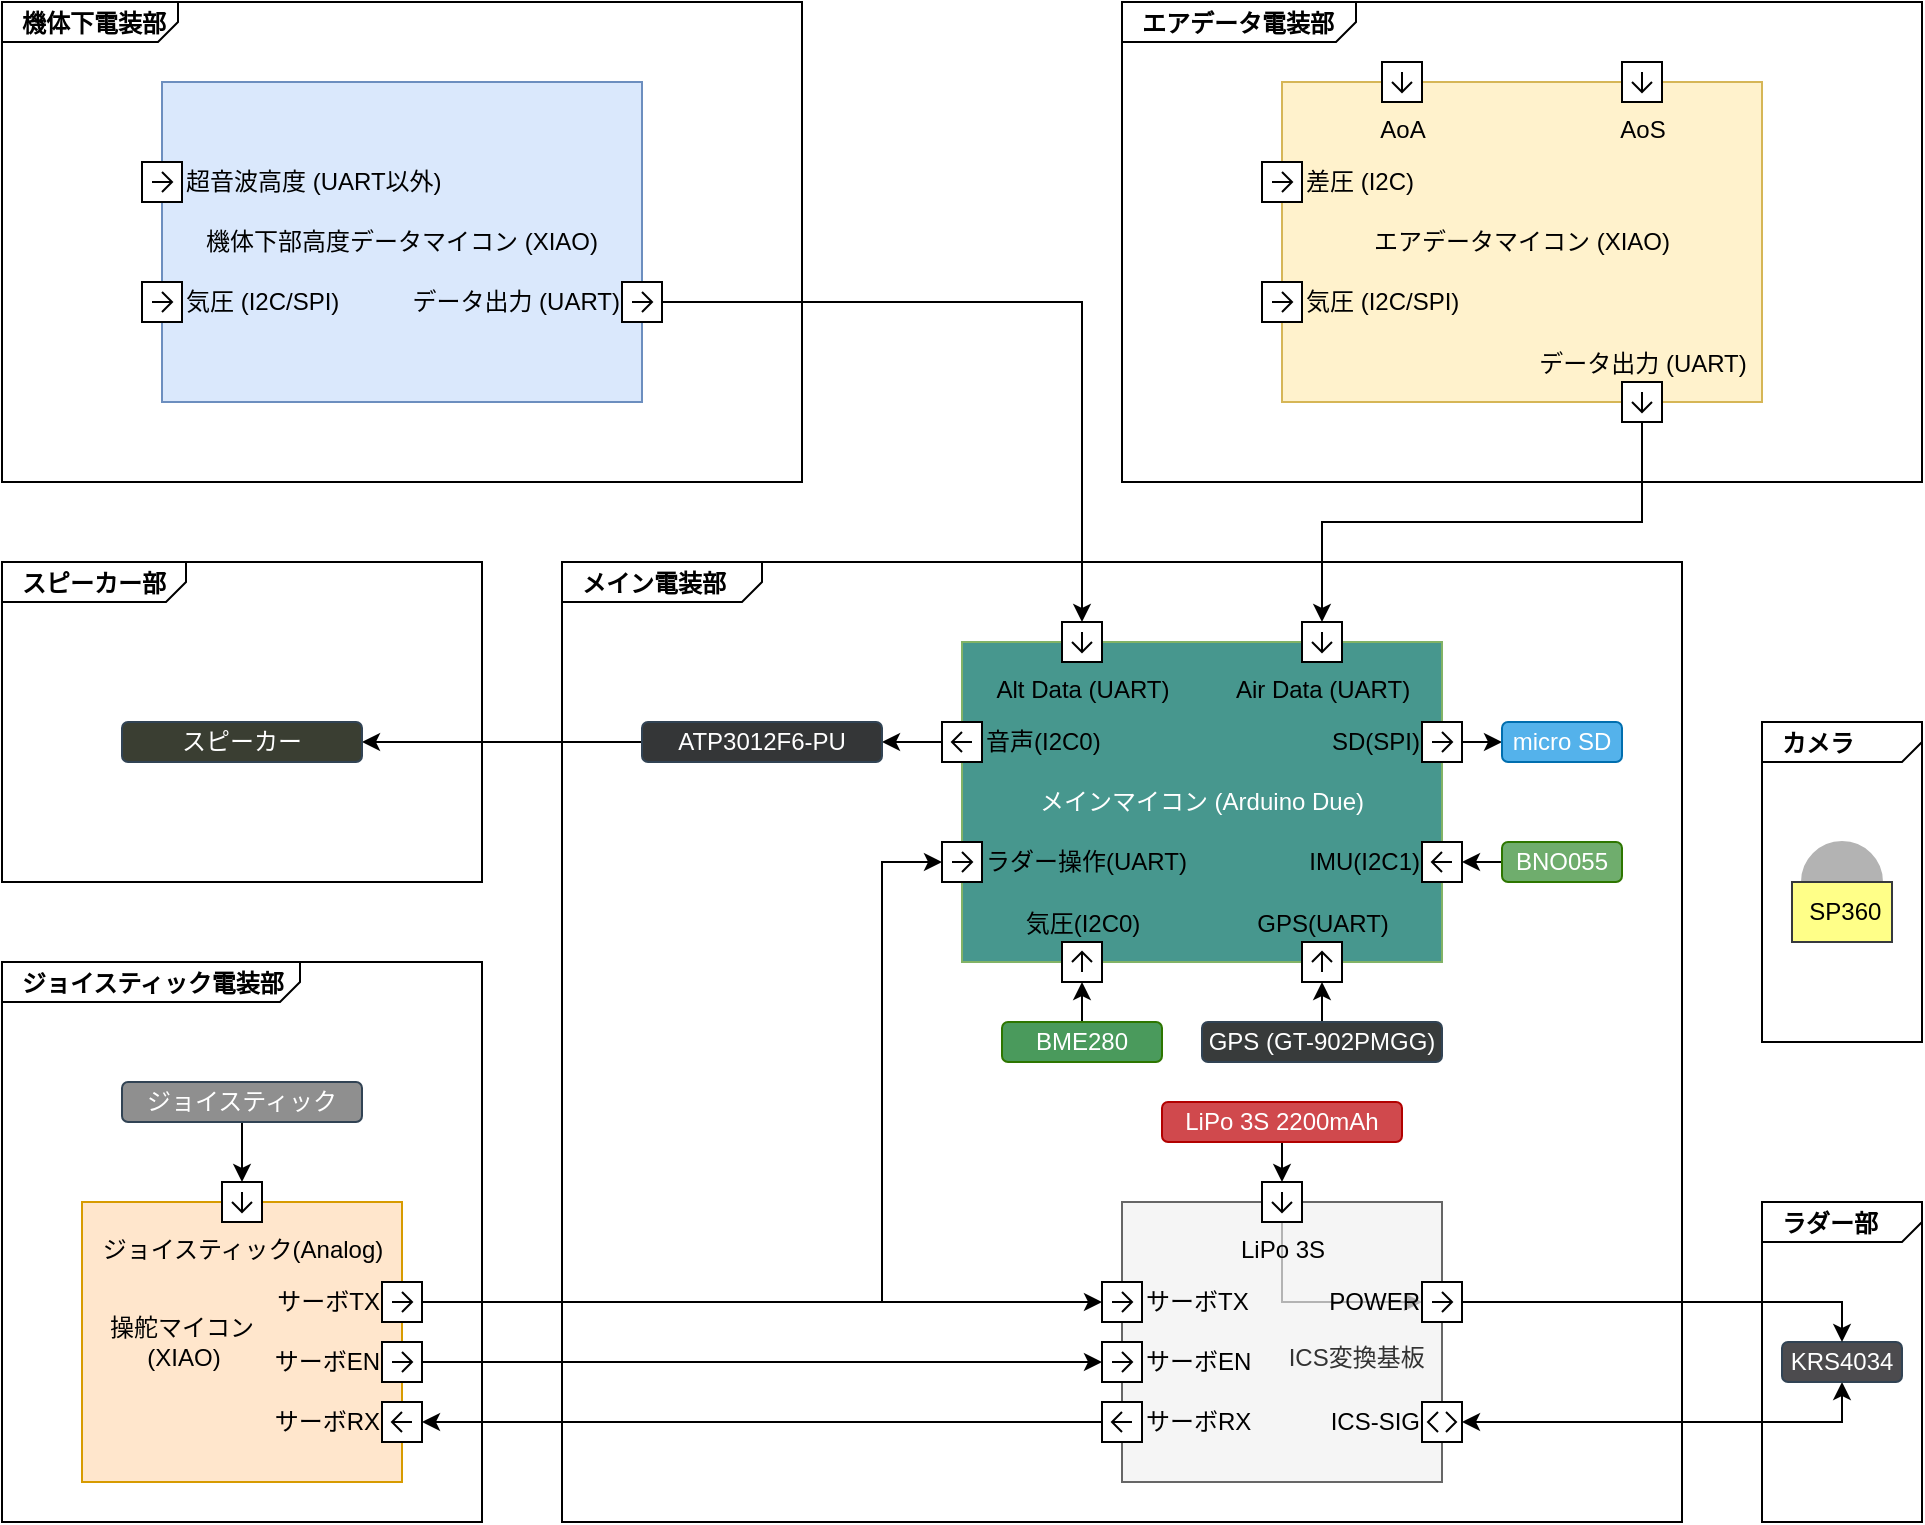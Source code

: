 <mxfile version="20.3.0" type="device"><diagram name="Page-1" id="b5b7bab2-c9e2-2cf4-8b2a-24fd1a2a6d21"><mxGraphModel dx="551" dy="1221" grid="1" gridSize="10" guides="1" tooltips="1" connect="1" arrows="1" fold="1" page="1" pageScale="1" pageWidth="827" pageHeight="1169" background="none" math="0" shadow="0"><root><mxCell id="0"/><mxCell id="1" parent="0"/><mxCell id="nTul7E7G8EDoIA5eJWGi-176" value="&lt;p style=&quot;margin:0px;margin-top:4px;margin-left:10px;text-align:left;&quot;&gt;&lt;b&gt;ラダー部&lt;/b&gt;&lt;br&gt;&lt;/p&gt;" style="html=1;shape=mxgraph.sysml.package;html=1;overflow=fill;whiteSpace=wrap;labelX=117;" parent="1" vertex="1"><mxGeometry x="1760" y="640" width="80" height="160" as="geometry"/></mxCell><mxCell id="nTul7E7G8EDoIA5eJWGi-175" value="&lt;p style=&quot;margin:0px;margin-top:4px;margin-left:10px;text-align:left;&quot;&gt;&lt;b&gt;エアデータ電装部&lt;/b&gt;&lt;br&gt;&lt;/p&gt;" style="html=1;shape=mxgraph.sysml.package;html=1;overflow=fill;whiteSpace=wrap;labelX=117;" parent="1" vertex="1"><mxGeometry x="1440" y="40" width="400" height="240" as="geometry"/></mxCell><mxCell id="nTul7E7G8EDoIA5eJWGi-174" value="&lt;p style=&quot;margin:0px;margin-top:4px;margin-left:10px;text-align:left;&quot;&gt;&lt;b&gt;機体下電装部&lt;/b&gt;&lt;br&gt;&lt;/p&gt;" style="html=1;shape=mxgraph.sysml.package;html=1;overflow=fill;whiteSpace=wrap;labelX=88.6;" parent="1" vertex="1"><mxGeometry x="880" y="40" width="400" height="240" as="geometry"/></mxCell><mxCell id="nTul7E7G8EDoIA5eJWGi-172" value="&lt;p style=&quot;margin:0px;margin-top:4px;margin-left:10px;text-align:left;&quot;&gt;&lt;b&gt;ジョイスティック電装部&lt;/b&gt;&lt;br&gt;&lt;/p&gt;" style="html=1;shape=mxgraph.sysml.package;html=1;overflow=fill;whiteSpace=wrap;labelX=149;" parent="1" vertex="1"><mxGeometry x="880" y="520" width="240" height="280" as="geometry"/></mxCell><mxCell id="nTul7E7G8EDoIA5eJWGi-171" value="&lt;p style=&quot;margin:0px;margin-top:4px;margin-left:10px;text-align:left;&quot;&gt;&lt;b&gt;スピーカー部&lt;/b&gt;&lt;br&gt;&lt;/p&gt;" style="html=1;shape=mxgraph.sysml.package;html=1;overflow=fill;whiteSpace=wrap;labelX=92.2;" parent="1" vertex="1"><mxGeometry x="880" y="320" width="240" height="160" as="geometry"/></mxCell><mxCell id="nTul7E7G8EDoIA5eJWGi-167" value="" style="group" parent="1" connectable="0" vertex="1"><mxGeometry x="920" y="640" width="160" height="140" as="geometry"/></mxCell><mxCell id="nTul7E7G8EDoIA5eJWGi-1" value="　操舵マイコン&#10;　  　(XIAO)" style="whiteSpace=wrap;align=left;fillColor=#ffe6cc;strokeColor=#d79b00;" parent="nTul7E7G8EDoIA5eJWGi-167" vertex="1"><mxGeometry width="160" height="140" as="geometry"/></mxCell><mxCell id="nTul7E7G8EDoIA5eJWGi-2" value="&lt;span style=&quot;&quot;&gt;ジョイスティック(Analog)&lt;/span&gt;" style="html=1;shape=mxgraph.sysml.port;html=1;resizable=0;sysMLPortType=flowS;labelPosition=center;verticalLabelPosition=bottom;align=center;verticalAlign=top;" parent="nTul7E7G8EDoIA5eJWGi-1" vertex="1"><mxGeometry width="20" height="20" relative="1" as="geometry"><mxPoint x="70" y="-10" as="offset"/></mxGeometry></mxCell><mxCell id="nTul7E7G8EDoIA5eJWGi-5" value="サーボTX" style="html=1;shape=mxgraph.sysml.port;html=1;resizable=0;sysMLPortType=flowE;labelPosition=left;verticalLabelPosition=middle;align=right;verticalAlign=middle;fillOpacity=100;" parent="nTul7E7G8EDoIA5eJWGi-1" vertex="1"><mxGeometry x="1" width="20" height="20" relative="1" as="geometry"><mxPoint x="-10" y="40" as="offset"/></mxGeometry></mxCell><mxCell id="nTul7E7G8EDoIA5eJWGi-6" value="サーボRX" style="html=1;shape=mxgraph.sysml.port;html=1;resizable=0;sysMLPortType=flowW;labelPosition=left;verticalLabelPosition=middle;align=right;verticalAlign=middle;" parent="nTul7E7G8EDoIA5eJWGi-1" vertex="1"><mxGeometry x="1" y="1" width="20" height="20" relative="1" as="geometry"><mxPoint x="-10" y="-40" as="offset"/></mxGeometry></mxCell><mxCell id="nTul7E7G8EDoIA5eJWGi-10" style="edgeStyle=orthogonalEdgeStyle;rounded=0;orthogonalLoop=1;jettySize=auto;html=1;exitX=1;exitY=0.5;exitDx=0;exitDy=0;exitPerimeter=0;entryX=0;entryY=0.5;entryDx=0;entryDy=0;entryPerimeter=0;" parent="nTul7E7G8EDoIA5eJWGi-1" source="nTul7E7G8EDoIA5eJWGi-5" edge="1"><mxGeometry relative="1" as="geometry"/></mxCell><mxCell id="nTul7E7G8EDoIA5eJWGi-11" style="edgeStyle=orthogonalEdgeStyle;rounded=0;orthogonalLoop=1;jettySize=auto;html=1;exitX=1;exitY=0.5;exitDx=0;exitDy=0;exitPerimeter=0;entryX=0;entryY=0.5;entryDx=0;entryDy=0;entryPerimeter=0;" parent="nTul7E7G8EDoIA5eJWGi-1" source="nTul7E7G8EDoIA5eJWGi-6" edge="1"><mxGeometry relative="1" as="geometry"/></mxCell><mxCell id="nTul7E7G8EDoIA5eJWGi-12" style="edgeStyle=orthogonalEdgeStyle;rounded=0;orthogonalLoop=1;jettySize=auto;html=1;exitX=1;exitY=0.5;exitDx=0;exitDy=0;exitPerimeter=0;entryX=0;entryY=0.5;entryDx=0;entryDy=0;entryPerimeter=0;" parent="nTul7E7G8EDoIA5eJWGi-1" source="nTul7E7G8EDoIA5eJWGi-6" edge="1"><mxGeometry relative="1" as="geometry"/></mxCell><mxCell id="nTul7E7G8EDoIA5eJWGi-13" value="&lt;p style=&quot;margin:0px;margin-top:4px;margin-left:10px;text-align:left;&quot;&gt;&lt;b&gt;メイン電装部&lt;/b&gt;&lt;/p&gt;" style="html=1;shape=mxgraph.sysml.package;labelX=100;align=left;spacingLeft=10;html=1;overflow=fill;whiteSpace=wrap;recursiveResize=0;" parent="1" vertex="1"><mxGeometry x="1160" y="320" width="560" height="480" as="geometry"/></mxCell><mxCell id="nTul7E7G8EDoIA5eJWGi-28" value="メインマイコン (Arduino Due)" style="whiteSpace=wrap;align=center;fillColor=#47978e;strokeColor=#82b366;fontColor=#FFFFFF;" parent="1" vertex="1"><mxGeometry x="1360" y="360" width="240" height="160" as="geometry"/></mxCell><mxCell id="nTul7E7G8EDoIA5eJWGi-29" value="&lt;span style=&quot;text-align: left;&quot;&gt;Alt Data (UART)&lt;/span&gt;" style="html=1;shape=mxgraph.sysml.port;html=1;resizable=0;sysMLPortType=flowS;labelPosition=center;verticalLabelPosition=bottom;align=center;verticalAlign=top;" parent="nTul7E7G8EDoIA5eJWGi-28" vertex="1"><mxGeometry width="20" height="20" relative="1" as="geometry"><mxPoint x="50" y="-10" as="offset"/></mxGeometry></mxCell><mxCell id="nTul7E7G8EDoIA5eJWGi-30" value="Air Data (UART)" style="html=1;shape=mxgraph.sysml.port;html=1;resizable=0;sysMLPortType=flowS;labelPosition=center;verticalLabelPosition=bottom;align=center;verticalAlign=top;" parent="nTul7E7G8EDoIA5eJWGi-28" vertex="1"><mxGeometry x="1" width="20" height="20" relative="1" as="geometry"><mxPoint x="-70" y="-10" as="offset"/></mxGeometry></mxCell><mxCell id="nTul7E7G8EDoIA5eJWGi-31" value="音声(I2C0)" style="html=1;shape=mxgraph.sysml.port;html=1;resizable=0;sysMLPortType=flowW;labelPosition=right;verticalLabelPosition=middle;align=left;verticalAlign=middle;" parent="nTul7E7G8EDoIA5eJWGi-28" vertex="1"><mxGeometry width="20" height="20" relative="1" as="geometry"><mxPoint x="-10" y="40" as="offset"/></mxGeometry></mxCell><mxCell id="nTul7E7G8EDoIA5eJWGi-159" style="edgeStyle=orthogonalEdgeStyle;rounded=0;orthogonalLoop=1;jettySize=auto;html=1;exitX=0;exitY=0.5;exitDx=0;exitDy=0;exitPerimeter=0;entryX=1;entryY=0.5;entryDx=0;entryDy=0;strokeColor=#000000;fontColor=#CCCCCC;" parent="nTul7E7G8EDoIA5eJWGi-28" source="nTul7E7G8EDoIA5eJWGi-31" target="nTul7E7G8EDoIA5eJWGi-145" edge="1"><mxGeometry relative="1" as="geometry"/></mxCell><mxCell id="nTul7E7G8EDoIA5eJWGi-158" style="edgeStyle=orthogonalEdgeStyle;rounded=0;orthogonalLoop=1;jettySize=auto;html=1;exitX=1;exitY=0.5;exitDx=0;exitDy=0;exitPerimeter=0;entryX=0;entryY=0.5;entryDx=0;entryDy=0;strokeColor=#000000;fontColor=#CCCCCC;" parent="nTul7E7G8EDoIA5eJWGi-28" source="nTul7E7G8EDoIA5eJWGi-33" target="nTul7E7G8EDoIA5eJWGi-143" edge="1"><mxGeometry relative="1" as="geometry"/></mxCell><mxCell id="nTul7E7G8EDoIA5eJWGi-32" value="ラダー操作(UART)" style="html=1;shape=mxgraph.sysml.port;html=1;resizable=0;sysMLPortType=flowE;labelPosition=right;verticalLabelPosition=middle;align=left;verticalAlign=middle;" parent="nTul7E7G8EDoIA5eJWGi-28" vertex="1"><mxGeometry y="1" width="20" height="20" relative="1" as="geometry"><mxPoint x="-10" y="-60" as="offset"/></mxGeometry></mxCell><mxCell id="nTul7E7G8EDoIA5eJWGi-33" value="SD(SPI)" style="html=1;shape=mxgraph.sysml.port;html=1;resizable=0;sysMLPortType=flowE;labelPosition=left;verticalLabelPosition=middle;align=right;verticalAlign=middle;fillOpacity=100;" parent="nTul7E7G8EDoIA5eJWGi-28" vertex="1"><mxGeometry x="1" width="20" height="20" relative="1" as="geometry"><mxPoint x="-10" y="40" as="offset"/></mxGeometry></mxCell><mxCell id="nTul7E7G8EDoIA5eJWGi-34" value="&lt;span style=&quot;text-align: center;&quot;&gt;IMU(I2C1)&lt;/span&gt;" style="html=1;shape=mxgraph.sysml.port;html=1;resizable=0;sysMLPortType=flowW;labelPosition=left;verticalLabelPosition=middle;align=right;verticalAlign=middle;" parent="nTul7E7G8EDoIA5eJWGi-28" vertex="1"><mxGeometry x="1" y="1" width="20" height="20" relative="1" as="geometry"><mxPoint x="-10" y="-60" as="offset"/></mxGeometry></mxCell><mxCell id="nTul7E7G8EDoIA5eJWGi-35" value="気圧(I2C0)" style="html=1;shape=mxgraph.sysml.port;html=1;resizable=0;sysMLPortType=flowW;labelPosition=center;verticalLabelPosition=top;align=center;verticalAlign=bottom;direction=south;" parent="nTul7E7G8EDoIA5eJWGi-28" vertex="1"><mxGeometry y="1" width="20" height="20" relative="1" as="geometry"><mxPoint x="50" y="-10" as="offset"/></mxGeometry></mxCell><mxCell id="nTul7E7G8EDoIA5eJWGi-36" value="GPS(UART)" style="html=1;shape=mxgraph.sysml.port;html=1;resizable=0;sysMLPortType=flowN;labelPosition=center;verticalLabelPosition=top;align=center;verticalAlign=bottom;" parent="nTul7E7G8EDoIA5eJWGi-28" vertex="1"><mxGeometry x="1" y="1" width="20" height="20" relative="1" as="geometry"><mxPoint x="-70" y="-10" as="offset"/></mxGeometry></mxCell><mxCell id="nTul7E7G8EDoIA5eJWGi-38" value="エアデータマイコン (XIAO)" style="whiteSpace=wrap;align=center;fillColor=#fff2cc;strokeColor=#d6b656;" parent="1" vertex="1"><mxGeometry x="1520" y="80" width="240" height="160" as="geometry"/></mxCell><mxCell id="nTul7E7G8EDoIA5eJWGi-39" value="AoA" style="html=1;shape=mxgraph.sysml.port;html=1;resizable=0;sysMLPortType=flowS;labelPosition=center;verticalLabelPosition=bottom;align=center;verticalAlign=top;" parent="nTul7E7G8EDoIA5eJWGi-38" vertex="1"><mxGeometry width="20" height="20" relative="1" as="geometry"><mxPoint x="50" y="-10" as="offset"/></mxGeometry></mxCell><mxCell id="nTul7E7G8EDoIA5eJWGi-40" value="AoS" style="html=1;shape=mxgraph.sysml.port;html=1;resizable=0;sysMLPortType=flowS;labelPosition=center;verticalLabelPosition=bottom;align=center;verticalAlign=top;" parent="nTul7E7G8EDoIA5eJWGi-38" vertex="1"><mxGeometry x="1" width="20" height="20" relative="1" as="geometry"><mxPoint x="-70" y="-10" as="offset"/></mxGeometry></mxCell><mxCell id="nTul7E7G8EDoIA5eJWGi-41" value="&lt;span style=&quot;text-align: center;&quot;&gt;差圧 (I2C)&lt;/span&gt;" style="html=1;shape=mxgraph.sysml.port;html=1;resizable=0;sysMLPortType=flowE;labelPosition=right;verticalLabelPosition=middle;align=left;verticalAlign=middle;" parent="nTul7E7G8EDoIA5eJWGi-38" vertex="1"><mxGeometry width="20" height="20" relative="1" as="geometry"><mxPoint x="-10" y="40" as="offset"/></mxGeometry></mxCell><mxCell id="nTul7E7G8EDoIA5eJWGi-42" value="気圧 (I2C/SPI)" style="html=1;shape=mxgraph.sysml.port;html=1;resizable=0;sysMLPortType=flowE;labelPosition=right;verticalLabelPosition=middle;align=left;verticalAlign=middle;" parent="nTul7E7G8EDoIA5eJWGi-38" vertex="1"><mxGeometry y="1" width="20" height="20" relative="1" as="geometry"><mxPoint x="-10" y="-60" as="offset"/></mxGeometry></mxCell><mxCell id="nTul7E7G8EDoIA5eJWGi-46" value="データ出力 (UART)" style="html=1;shape=mxgraph.sysml.port;html=1;resizable=0;sysMLPortType=flowS;labelPosition=center;verticalLabelPosition=top;align=center;verticalAlign=bottom;" parent="nTul7E7G8EDoIA5eJWGi-38" vertex="1"><mxGeometry x="1" y="1" width="20" height="20" relative="1" as="geometry"><mxPoint x="-70" y="-10" as="offset"/></mxGeometry></mxCell><mxCell id="nTul7E7G8EDoIA5eJWGi-182" style="edgeStyle=orthogonalEdgeStyle;rounded=0;orthogonalLoop=1;jettySize=auto;html=1;exitX=0.5;exitY=1;exitDx=0;exitDy=0;exitPerimeter=0;entryX=0.5;entryY=0;entryDx=0;entryDy=0;entryPerimeter=0;strokeColor=#000000;fontColor=#CCCCCC;startArrow=none;startFill=0;" parent="nTul7E7G8EDoIA5eJWGi-38" source="nTul7E7G8EDoIA5eJWGi-46" target="nTul7E7G8EDoIA5eJWGi-30" edge="1"><mxGeometry relative="1" as="geometry"/></mxCell><mxCell id="nTul7E7G8EDoIA5eJWGi-72" value="機体下部高度データマイコン (XIAO)" style="whiteSpace=wrap;align=center;fillColor=#dae8fc;strokeColor=#6c8ebf;" parent="1" vertex="1"><mxGeometry x="960" y="80" width="240" height="160" as="geometry"/></mxCell><mxCell id="nTul7E7G8EDoIA5eJWGi-75" value="&lt;span style=&quot;text-align: center;&quot;&gt;超音波高度 (UART以外)&lt;/span&gt;" style="html=1;shape=mxgraph.sysml.port;html=1;resizable=0;sysMLPortType=flowE;labelPosition=right;verticalLabelPosition=middle;align=left;verticalAlign=middle;" parent="nTul7E7G8EDoIA5eJWGi-72" vertex="1"><mxGeometry width="20" height="20" relative="1" as="geometry"><mxPoint x="-10" y="40" as="offset"/></mxGeometry></mxCell><mxCell id="nTul7E7G8EDoIA5eJWGi-76" value="気圧 (I2C/SPI)" style="html=1;shape=mxgraph.sysml.port;html=1;resizable=0;sysMLPortType=flowE;labelPosition=right;verticalLabelPosition=middle;align=left;verticalAlign=middle;" parent="nTul7E7G8EDoIA5eJWGi-72" vertex="1"><mxGeometry y="1" width="20" height="20" relative="1" as="geometry"><mxPoint x="-10" y="-60" as="offset"/></mxGeometry></mxCell><mxCell id="nTul7E7G8EDoIA5eJWGi-78" value="&lt;div style=&quot;text-align: center;&quot;&gt;データ出力 (UART)&lt;/div&gt;" style="html=1;shape=mxgraph.sysml.port;html=1;resizable=0;sysMLPortType=flowE;labelPosition=left;verticalLabelPosition=middle;align=right;verticalAlign=middle;" parent="nTul7E7G8EDoIA5eJWGi-72" vertex="1"><mxGeometry x="1" y="1" width="20" height="20" relative="1" as="geometry"><mxPoint x="-10" y="-60" as="offset"/></mxGeometry></mxCell><mxCell id="nTul7E7G8EDoIA5eJWGi-81" style="edgeStyle=orthogonalEdgeStyle;rounded=0;orthogonalLoop=1;jettySize=auto;html=1;exitX=1;exitY=0.5;exitDx=0;exitDy=0;exitPerimeter=0;entryX=0.5;entryY=1;entryDx=0;entryDy=0;entryPerimeter=0;" parent="nTul7E7G8EDoIA5eJWGi-72" source="nTul7E7G8EDoIA5eJWGi-78" edge="1"><mxGeometry relative="1" as="geometry"/></mxCell><mxCell id="nTul7E7G8EDoIA5eJWGi-179" style="edgeStyle=orthogonalEdgeStyle;rounded=0;orthogonalLoop=1;jettySize=auto;html=1;exitX=1;exitY=0.5;exitDx=0;exitDy=0;exitPerimeter=0;entryX=0.5;entryY=0;entryDx=0;entryDy=0;entryPerimeter=0;strokeColor=#000000;fontColor=#CCCCCC;" parent="nTul7E7G8EDoIA5eJWGi-72" source="nTul7E7G8EDoIA5eJWGi-78" target="nTul7E7G8EDoIA5eJWGi-29" edge="1"><mxGeometry relative="1" as="geometry"/></mxCell><mxCell id="nTul7E7G8EDoIA5eJWGi-136" style="edgeStyle=orthogonalEdgeStyle;rounded=0;orthogonalLoop=1;jettySize=auto;html=1;exitX=0.5;exitY=1;exitDx=0;exitDy=0;entryX=0.5;entryY=0;entryDx=0;entryDy=0;entryPerimeter=0;fontColor=#CCCCCC;" parent="1" source="nTul7E7G8EDoIA5eJWGi-135" target="nTul7E7G8EDoIA5eJWGi-21" edge="1"><mxGeometry relative="1" as="geometry"/></mxCell><mxCell id="nTul7E7G8EDoIA5eJWGi-135" value="LiPo 3S 2200mAh" style="rounded=1;whiteSpace=wrap;html=1;fillColor=#d0494d;strokeColor=#B20000;fontColor=#ffffff;" parent="1" vertex="1"><mxGeometry x="1460" y="590" width="120" height="20" as="geometry"/></mxCell><mxCell id="nTul7E7G8EDoIA5eJWGi-155" style="edgeStyle=orthogonalEdgeStyle;rounded=0;orthogonalLoop=1;jettySize=auto;html=1;exitX=0.5;exitY=0;exitDx=0;exitDy=0;entryX=0.5;entryY=1;entryDx=0;entryDy=0;entryPerimeter=0;strokeColor=#000000;fontColor=#CCCCCC;" parent="1" source="nTul7E7G8EDoIA5eJWGi-138" target="nTul7E7G8EDoIA5eJWGi-36" edge="1"><mxGeometry relative="1" as="geometry"/></mxCell><mxCell id="nTul7E7G8EDoIA5eJWGi-138" value="GPS (GT-902PMGG)" style="rounded=1;whiteSpace=wrap;html=1;fontColor=#ffffff;fillColor=#383b3b;strokeColor=#314354;" parent="1" vertex="1"><mxGeometry x="1480" y="550" width="120" height="20" as="geometry"/></mxCell><mxCell id="nTul7E7G8EDoIA5eJWGi-154" style="edgeStyle=orthogonalEdgeStyle;rounded=0;orthogonalLoop=1;jettySize=auto;html=1;exitX=0.5;exitY=0;exitDx=0;exitDy=0;entryX=1;entryY=0.5;entryDx=0;entryDy=0;entryPerimeter=0;strokeColor=#000000;fontColor=#CCCCCC;" parent="1" source="nTul7E7G8EDoIA5eJWGi-141" target="nTul7E7G8EDoIA5eJWGi-35" edge="1"><mxGeometry relative="1" as="geometry"/></mxCell><mxCell id="nTul7E7G8EDoIA5eJWGi-141" value="BME280" style="rounded=1;whiteSpace=wrap;html=1;fontColor=#ffffff;fillColor=#4a9a5c;strokeColor=#2D7600;" parent="1" vertex="1"><mxGeometry x="1380" y="550" width="80" height="20" as="geometry"/></mxCell><mxCell id="nTul7E7G8EDoIA5eJWGi-143" value="micro SD" style="rounded=1;whiteSpace=wrap;html=1;fontColor=#ffffff;fillColor=#54b2eb;strokeColor=#006EAF;" parent="1" vertex="1"><mxGeometry x="1630" y="400" width="60" height="20" as="geometry"/></mxCell><mxCell id="nTul7E7G8EDoIA5eJWGi-183" style="edgeStyle=orthogonalEdgeStyle;rounded=0;orthogonalLoop=1;jettySize=auto;html=1;exitX=0;exitY=0.5;exitDx=0;exitDy=0;entryX=1;entryY=0.5;entryDx=0;entryDy=0;strokeColor=#000000;fontColor=#CCCCCC;startArrow=none;startFill=0;" parent="1" source="nTul7E7G8EDoIA5eJWGi-145" target="nTul7E7G8EDoIA5eJWGi-148" edge="1"><mxGeometry relative="1" as="geometry"/></mxCell><mxCell id="nTul7E7G8EDoIA5eJWGi-145" value="ATP3012F6-PU" style="rounded=1;whiteSpace=wrap;html=1;fontColor=#ffffff;fillColor=#343637;strokeColor=#314354;" parent="1" vertex="1"><mxGeometry x="1200" y="400" width="120" height="20" as="geometry"/></mxCell><mxCell id="nTul7E7G8EDoIA5eJWGi-157" style="edgeStyle=orthogonalEdgeStyle;rounded=0;orthogonalLoop=1;jettySize=auto;html=1;exitX=0;exitY=0.5;exitDx=0;exitDy=0;entryX=1;entryY=0.5;entryDx=0;entryDy=0;entryPerimeter=0;strokeColor=#000000;fontColor=#CCCCCC;" parent="1" source="nTul7E7G8EDoIA5eJWGi-146" target="nTul7E7G8EDoIA5eJWGi-34" edge="1"><mxGeometry relative="1" as="geometry"/></mxCell><mxCell id="nTul7E7G8EDoIA5eJWGi-146" value="BNO055" style="rounded=1;whiteSpace=wrap;html=1;fontColor=#ffffff;fillColor=#6fad6d;strokeColor=#2D7600;" parent="1" vertex="1"><mxGeometry x="1630" y="460" width="60" height="20" as="geometry"/></mxCell><mxCell id="nTul7E7G8EDoIA5eJWGi-148" value="スピーカー" style="rounded=1;whiteSpace=wrap;html=1;fontColor=#ffffff;fillColor=#3a3e32;strokeColor=#314354;" parent="1" vertex="1"><mxGeometry x="940" y="400" width="120" height="20" as="geometry"/></mxCell><mxCell id="nTul7E7G8EDoIA5eJWGi-160" style="edgeStyle=orthogonalEdgeStyle;rounded=0;orthogonalLoop=1;jettySize=auto;html=1;entryX=0.5;entryY=0;entryDx=0;entryDy=0;entryPerimeter=0;strokeColor=#000000;fontColor=#CCCCCC;" parent="1" source="nTul7E7G8EDoIA5eJWGi-149" target="nTul7E7G8EDoIA5eJWGi-2" edge="1"><mxGeometry relative="1" as="geometry"/></mxCell><mxCell id="nTul7E7G8EDoIA5eJWGi-149" value="ジョイスティック" style="rounded=1;whiteSpace=wrap;html=1;fontColor=#ffffff;fillColor=#8f8f8f;strokeColor=#314354;" parent="1" vertex="1"><mxGeometry x="940" y="580" width="120" height="20" as="geometry"/></mxCell><mxCell id="nTul7E7G8EDoIA5eJWGi-180" style="edgeStyle=orthogonalEdgeStyle;rounded=0;orthogonalLoop=1;jettySize=auto;html=1;exitX=0.5;exitY=1;exitDx=0;exitDy=0;entryX=1;entryY=0.5;entryDx=0;entryDy=0;entryPerimeter=0;strokeColor=#000000;fontColor=#CCCCCC;startArrow=classic;startFill=1;" parent="1" source="nTul7E7G8EDoIA5eJWGi-152" target="nTul7E7G8EDoIA5eJWGi-25" edge="1"><mxGeometry relative="1" as="geometry"/></mxCell><mxCell id="nTul7E7G8EDoIA5eJWGi-152" value="KRS4034" style="rounded=1;whiteSpace=wrap;html=1;fontColor=#ffffff;fillColor=#4c4b4e;strokeColor=#314354;" parent="1" vertex="1"><mxGeometry x="1770" y="710" width="60" height="20" as="geometry"/></mxCell><mxCell id="nTul7E7G8EDoIA5eJWGi-165" style="edgeStyle=orthogonalEdgeStyle;rounded=0;orthogonalLoop=1;jettySize=auto;html=1;exitX=1;exitY=0.5;exitDx=0;exitDy=0;exitPerimeter=0;entryX=0;entryY=0.5;entryDx=0;entryDy=0;entryPerimeter=0;strokeColor=#000000;fontColor=#CCCCCC;" parent="1" source="nTul7E7G8EDoIA5eJWGi-162" target="nTul7E7G8EDoIA5eJWGi-163" edge="1"><mxGeometry relative="1" as="geometry"/></mxCell><mxCell id="nTul7E7G8EDoIA5eJWGi-164" style="edgeStyle=orthogonalEdgeStyle;rounded=0;orthogonalLoop=1;jettySize=auto;html=1;exitX=1;exitY=0.5;exitDx=0;exitDy=0;exitPerimeter=0;entryX=0;entryY=0.5;entryDx=0;entryDy=0;entryPerimeter=0;strokeColor=#000000;fontColor=#CCCCCC;" parent="1" source="nTul7E7G8EDoIA5eJWGi-5" target="nTul7E7G8EDoIA5eJWGi-22" edge="1"><mxGeometry relative="1" as="geometry"/></mxCell><mxCell id="nTul7E7G8EDoIA5eJWGi-168" value="" style="group" parent="1" connectable="0" vertex="1"><mxGeometry x="1430" y="640" width="170" height="140" as="geometry"/></mxCell><mxCell id="nTul7E7G8EDoIA5eJWGi-19" value="&#10;ICS変換基板  " style="whiteSpace=wrap;align=right;fillColor=#f5f5f5;fontColor=#333333;strokeColor=#666666;" parent="nTul7E7G8EDoIA5eJWGi-168" vertex="1"><mxGeometry x="10" width="160" height="140" as="geometry"/></mxCell><mxCell id="nTul7E7G8EDoIA5eJWGi-137" style="edgeStyle=orthogonalEdgeStyle;rounded=0;orthogonalLoop=1;jettySize=auto;html=1;exitX=0.5;exitY=1;exitDx=0;exitDy=0;exitPerimeter=0;entryX=0;entryY=0.5;entryDx=0;entryDy=0;entryPerimeter=0;fontColor=#CCCCCC;strokeColor=#B3B3B3;" parent="nTul7E7G8EDoIA5eJWGi-19" source="nTul7E7G8EDoIA5eJWGi-21" target="nTul7E7G8EDoIA5eJWGi-24" edge="1"><mxGeometry relative="1" as="geometry"><Array as="points"><mxPoint x="80" y="50"/></Array></mxGeometry></mxCell><mxCell id="nTul7E7G8EDoIA5eJWGi-21" value="LiPo 3S" style="html=1;shape=mxgraph.sysml.port;html=1;resizable=0;sysMLPortType=flowS;labelPosition=center;verticalLabelPosition=bottom;align=center;verticalAlign=top;fillOpacity=100;" parent="nTul7E7G8EDoIA5eJWGi-19" vertex="1"><mxGeometry x="1" width="20" height="20" relative="1" as="geometry"><mxPoint x="-90" y="-10" as="offset"/></mxGeometry></mxCell><mxCell id="nTul7E7G8EDoIA5eJWGi-24" value="POWER" style="html=1;shape=mxgraph.sysml.port;html=1;resizable=0;sysMLPortType=flowE;labelPosition=left;verticalLabelPosition=middle;align=right;verticalAlign=middle;fillOpacity=100;" parent="nTul7E7G8EDoIA5eJWGi-19" vertex="1"><mxGeometry x="1" width="20" height="20" relative="1" as="geometry"><mxPoint x="-10" y="40" as="offset"/></mxGeometry></mxCell><mxCell id="nTul7E7G8EDoIA5eJWGi-25" value="ICS-SIG" style="html=1;shape=mxgraph.sysml.port;html=1;resizable=0;sysMLPortType=doubleH;labelPosition=left;verticalLabelPosition=middle;align=right;verticalAlign=middle;" parent="nTul7E7G8EDoIA5eJWGi-19" vertex="1"><mxGeometry x="1" y="1" width="20" height="20" relative="1" as="geometry"><mxPoint x="-10" y="-40" as="offset"/></mxGeometry></mxCell><mxCell id="nTul7E7G8EDoIA5eJWGi-22" value="&lt;span style=&quot;text-align: right;&quot;&gt;サーボTX&lt;/span&gt;" style="html=1;shape=mxgraph.sysml.port;html=1;resizable=0;sysMLPortType=flowE;labelPosition=right;verticalLabelPosition=middle;align=left;verticalAlign=middle;" parent="nTul7E7G8EDoIA5eJWGi-19" vertex="1"><mxGeometry width="20" height="20" relative="1" as="geometry"><mxPoint x="-10" y="40" as="offset"/></mxGeometry></mxCell><mxCell id="nTul7E7G8EDoIA5eJWGi-23" value="&lt;span style=&quot;text-align: right;&quot;&gt;サーボRX&lt;/span&gt;" style="html=1;shape=mxgraph.sysml.port;html=1;resizable=0;sysMLPortType=flowW;labelPosition=right;verticalLabelPosition=middle;align=left;verticalAlign=middle;" parent="nTul7E7G8EDoIA5eJWGi-168" vertex="1"><mxGeometry y="1" width="20" height="20" relative="1" as="geometry"><mxPoint y="-40" as="offset"/></mxGeometry></mxCell><mxCell id="nTul7E7G8EDoIA5eJWGi-163" value="&lt;span style=&quot;text-align: center;&quot;&gt;サーボEN&lt;/span&gt;" style="html=1;shape=mxgraph.sysml.port;html=1;resizable=0;sysMLPortType=flowE;labelPosition=right;verticalLabelPosition=middle;align=left;verticalAlign=middle;" parent="nTul7E7G8EDoIA5eJWGi-168" vertex="1"><mxGeometry y="70" width="20" height="20" as="geometry"/></mxCell><mxCell id="nTul7E7G8EDoIA5eJWGi-166" style="edgeStyle=orthogonalEdgeStyle;rounded=0;orthogonalLoop=1;jettySize=auto;html=1;exitX=0;exitY=0.5;exitDx=0;exitDy=0;exitPerimeter=0;entryX=1;entryY=0.5;entryDx=0;entryDy=0;entryPerimeter=0;strokeColor=#000000;fontColor=#CCCCCC;" parent="1" source="nTul7E7G8EDoIA5eJWGi-23" target="nTul7E7G8EDoIA5eJWGi-6" edge="1"><mxGeometry relative="1" as="geometry"/></mxCell><mxCell id="nTul7E7G8EDoIA5eJWGi-173" style="edgeStyle=orthogonalEdgeStyle;rounded=0;orthogonalLoop=1;jettySize=auto;html=1;exitX=1;exitY=0.5;exitDx=0;exitDy=0;exitPerimeter=0;entryX=0;entryY=0.5;entryDx=0;entryDy=0;entryPerimeter=0;strokeColor=#000000;fontColor=#CCCCCC;" parent="1" source="nTul7E7G8EDoIA5eJWGi-5" target="nTul7E7G8EDoIA5eJWGi-32" edge="1"><mxGeometry relative="1" as="geometry"><Array as="points"><mxPoint x="1320" y="690"/><mxPoint x="1320" y="470"/></Array></mxGeometry></mxCell><mxCell id="nTul7E7G8EDoIA5eJWGi-162" value="&lt;span style=&quot;text-align: center;&quot;&gt;サーボEN&lt;/span&gt;" style="html=1;shape=mxgraph.sysml.port;html=1;resizable=0;sysMLPortType=flowE;labelPosition=left;verticalLabelPosition=middle;align=right;verticalAlign=middle;fillOpacity=100;" parent="1" vertex="1"><mxGeometry x="1069.996" y="710" width="20" height="20" as="geometry"/></mxCell><mxCell id="nTul7E7G8EDoIA5eJWGi-181" style="edgeStyle=orthogonalEdgeStyle;rounded=0;orthogonalLoop=1;jettySize=auto;html=1;exitX=1;exitY=0.5;exitDx=0;exitDy=0;exitPerimeter=0;entryX=0.5;entryY=0;entryDx=0;entryDy=0;strokeColor=#000000;fontColor=#CCCCCC;" parent="1" source="nTul7E7G8EDoIA5eJWGi-24" target="nTul7E7G8EDoIA5eJWGi-152" edge="1"><mxGeometry relative="1" as="geometry"/></mxCell><mxCell id="TobsCmHazJvZWz-I_Zsi-1" value="&lt;p style=&quot;margin:0px;margin-top:4px;margin-left:10px;text-align:left;&quot;&gt;&lt;b&gt;カメラ&lt;/b&gt;&lt;/p&gt;" style="html=1;shape=mxgraph.sysml.package;html=1;overflow=fill;whiteSpace=wrap;labelX=117;" vertex="1" parent="1"><mxGeometry x="1760" y="400" width="80" height="160" as="geometry"/></mxCell><mxCell id="TobsCmHazJvZWz-I_Zsi-3" value="" style="ellipse;whiteSpace=wrap;html=1;aspect=fixed;strokeColor=#B3B3B3;fillColor=#B3B3B3;" vertex="1" parent="1"><mxGeometry x="1780" y="460" width="40" height="40" as="geometry"/></mxCell><mxCell id="TobsCmHazJvZWz-I_Zsi-2" value="&amp;nbsp;SP360" style="whiteSpace=wrap;html=1;fillColor=#ffff88;strokeColor=#36393d;" vertex="1" parent="1"><mxGeometry x="1775" y="480" width="50" height="30" as="geometry"/></mxCell></root></mxGraphModel></diagram></mxfile>